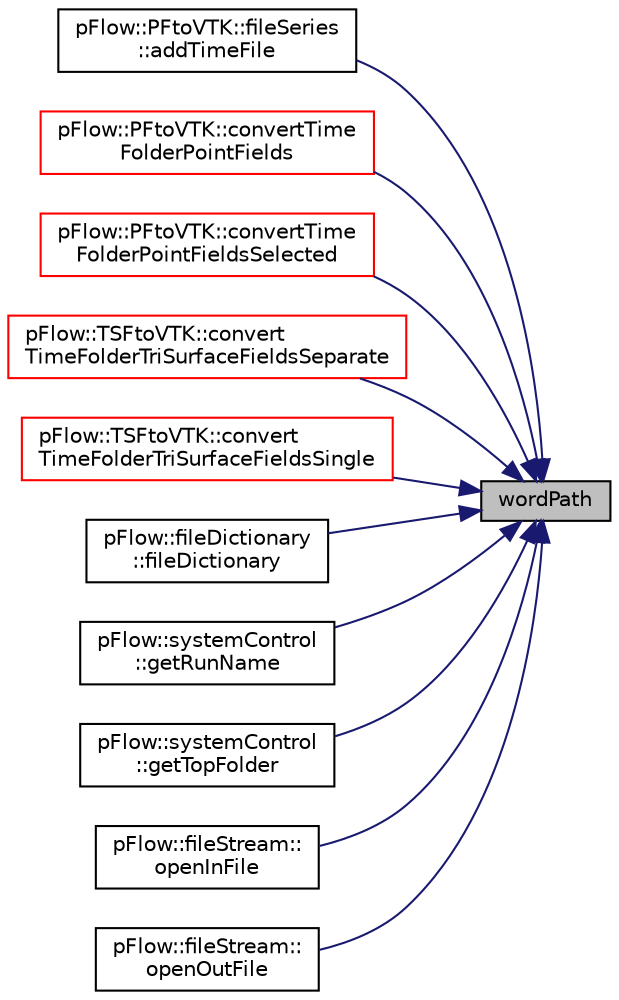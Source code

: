 digraph "wordPath"
{
 // LATEX_PDF_SIZE
  edge [fontname="Helvetica",fontsize="10",labelfontname="Helvetica",labelfontsize="10"];
  node [fontname="Helvetica",fontsize="10",shape=record];
  rankdir="RL";
  Node1 [label="wordPath",height=0.2,width=0.4,color="black", fillcolor="grey75", style="filled", fontcolor="black",tooltip="Path in word type."];
  Node1 -> Node2 [dir="back",color="midnightblue",fontsize="10",style="solid",fontname="Helvetica"];
  Node2 [label="pFlow::PFtoVTK::fileSeries\l::addTimeFile",height=0.2,width=0.4,color="black", fillcolor="white", style="filled",URL="$classpFlow_1_1PFtoVTK_1_1fileSeries.html#aa1573e81a962d37b2f97c621465aed70",tooltip=" "];
  Node1 -> Node3 [dir="back",color="midnightblue",fontsize="10",style="solid",fontname="Helvetica"];
  Node3 [label="pFlow::PFtoVTK::convertTime\lFolderPointFields",height=0.2,width=0.4,color="red", fillcolor="white", style="filled",URL="$namespacepFlow_1_1PFtoVTK.html#ae2070895c92a60735eedfd09e0275678",tooltip=" "];
  Node1 -> Node5 [dir="back",color="midnightblue",fontsize="10",style="solid",fontname="Helvetica"];
  Node5 [label="pFlow::PFtoVTK::convertTime\lFolderPointFieldsSelected",height=0.2,width=0.4,color="red", fillcolor="white", style="filled",URL="$namespacepFlow_1_1PFtoVTK.html#a9c61ea6aa5f8ad3c240cc00666ce9d58",tooltip=" "];
  Node1 -> Node6 [dir="back",color="midnightblue",fontsize="10",style="solid",fontname="Helvetica"];
  Node6 [label="pFlow::TSFtoVTK::convert\lTimeFolderTriSurfaceFieldsSeparate",height=0.2,width=0.4,color="red", fillcolor="white", style="filled",URL="$namespacepFlow_1_1TSFtoVTK.html#a85e71e998193cf698299502cf1dd1d34",tooltip=" "];
  Node1 -> Node8 [dir="back",color="midnightblue",fontsize="10",style="solid",fontname="Helvetica"];
  Node8 [label="pFlow::TSFtoVTK::convert\lTimeFolderTriSurfaceFieldsSingle",height=0.2,width=0.4,color="red", fillcolor="white", style="filled",URL="$namespacepFlow_1_1TSFtoVTK.html#a45fdc7d9e642cf0dc3329b5252f197c7",tooltip=" "];
  Node1 -> Node9 [dir="back",color="midnightblue",fontsize="10",style="solid",fontname="Helvetica"];
  Node9 [label="pFlow::fileDictionary\l::fileDictionary",height=0.2,width=0.4,color="black", fillcolor="white", style="filled",URL="$classpFlow_1_1fileDictionary.html#a33247c4c7ce313273cd93c7a134c824c",tooltip=" "];
  Node1 -> Node10 [dir="back",color="midnightblue",fontsize="10",style="solid",fontname="Helvetica"];
  Node10 [label="pFlow::systemControl\l::getRunName",height=0.2,width=0.4,color="black", fillcolor="white", style="filled",URL="$classpFlow_1_1systemControl.html#abdb9f71335d973537b7571418077a502",tooltip=" "];
  Node1 -> Node11 [dir="back",color="midnightblue",fontsize="10",style="solid",fontname="Helvetica"];
  Node11 [label="pFlow::systemControl\l::getTopFolder",height=0.2,width=0.4,color="black", fillcolor="white", style="filled",URL="$classpFlow_1_1systemControl.html#a7074205a94f43aa32719ccd2e290b470",tooltip=" "];
  Node1 -> Node12 [dir="back",color="midnightblue",fontsize="10",style="solid",fontname="Helvetica"];
  Node12 [label="pFlow::fileStream::\lopenInFile",height=0.2,width=0.4,color="black", fillcolor="white", style="filled",URL="$classpFlow_1_1fileStream.html#a2202773d095b6ad3bd8186c6b4ef1458",tooltip="open input file"];
  Node1 -> Node13 [dir="back",color="midnightblue",fontsize="10",style="solid",fontname="Helvetica"];
  Node13 [label="pFlow::fileStream::\lopenOutFile",height=0.2,width=0.4,color="black", fillcolor="white", style="filled",URL="$classpFlow_1_1fileStream.html#a8d6b427b76776c3ef060ad31d8ea44fd",tooltip="open output file"];
}
